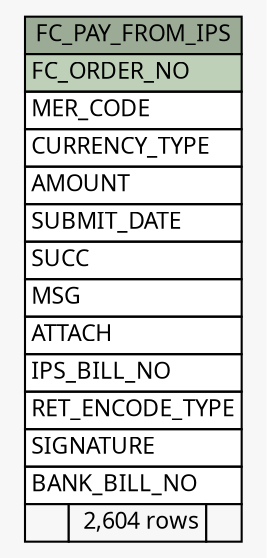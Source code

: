 // dot 2.26.0 on Linux 2.6.32-504.3.3.el6.x86_64
// SchemaSpy rev Unknown
digraph "FC_PAY_FROM_IPS" {
  graph [
    rankdir="RL"
    bgcolor="#f7f7f7"
    nodesep="0.18"
    ranksep="0.46"
    fontname="Microsoft YaHei"
    fontsize="11"
  ];
  node [
    fontname="Microsoft YaHei"
    fontsize="11"
    shape="plaintext"
  ];
  edge [
    arrowsize="0.8"
  ];
  "FC_PAY_FROM_IPS" [
    label=<
    <TABLE BORDER="0" CELLBORDER="1" CELLSPACING="0" BGCOLOR="#ffffff">
      <TR><TD COLSPAN="3" BGCOLOR="#9bab96" ALIGN="CENTER">FC_PAY_FROM_IPS</TD></TR>
      <TR><TD PORT="FC_ORDER_NO" COLSPAN="3" BGCOLOR="#bed1b8" ALIGN="LEFT">FC_ORDER_NO</TD></TR>
      <TR><TD PORT="MER_CODE" COLSPAN="3" ALIGN="LEFT">MER_CODE</TD></TR>
      <TR><TD PORT="CURRENCY_TYPE" COLSPAN="3" ALIGN="LEFT">CURRENCY_TYPE</TD></TR>
      <TR><TD PORT="AMOUNT" COLSPAN="3" ALIGN="LEFT">AMOUNT</TD></TR>
      <TR><TD PORT="SUBMIT_DATE" COLSPAN="3" ALIGN="LEFT">SUBMIT_DATE</TD></TR>
      <TR><TD PORT="SUCC" COLSPAN="3" ALIGN="LEFT">SUCC</TD></TR>
      <TR><TD PORT="MSG" COLSPAN="3" ALIGN="LEFT">MSG</TD></TR>
      <TR><TD PORT="ATTACH" COLSPAN="3" ALIGN="LEFT">ATTACH</TD></TR>
      <TR><TD PORT="IPS_BILL_NO" COLSPAN="3" ALIGN="LEFT">IPS_BILL_NO</TD></TR>
      <TR><TD PORT="RET_ENCODE_TYPE" COLSPAN="3" ALIGN="LEFT">RET_ENCODE_TYPE</TD></TR>
      <TR><TD PORT="SIGNATURE" COLSPAN="3" ALIGN="LEFT">SIGNATURE</TD></TR>
      <TR><TD PORT="BANK_BILL_NO" COLSPAN="3" ALIGN="LEFT">BANK_BILL_NO</TD></TR>
      <TR><TD ALIGN="LEFT" BGCOLOR="#f7f7f7">  </TD><TD ALIGN="RIGHT" BGCOLOR="#f7f7f7">2,604 rows</TD><TD ALIGN="RIGHT" BGCOLOR="#f7f7f7">  </TD></TR>
    </TABLE>>
    URL="tables/FC_PAY_FROM_IPS.html"
    tooltip="FC_PAY_FROM_IPS"
  ];
}
